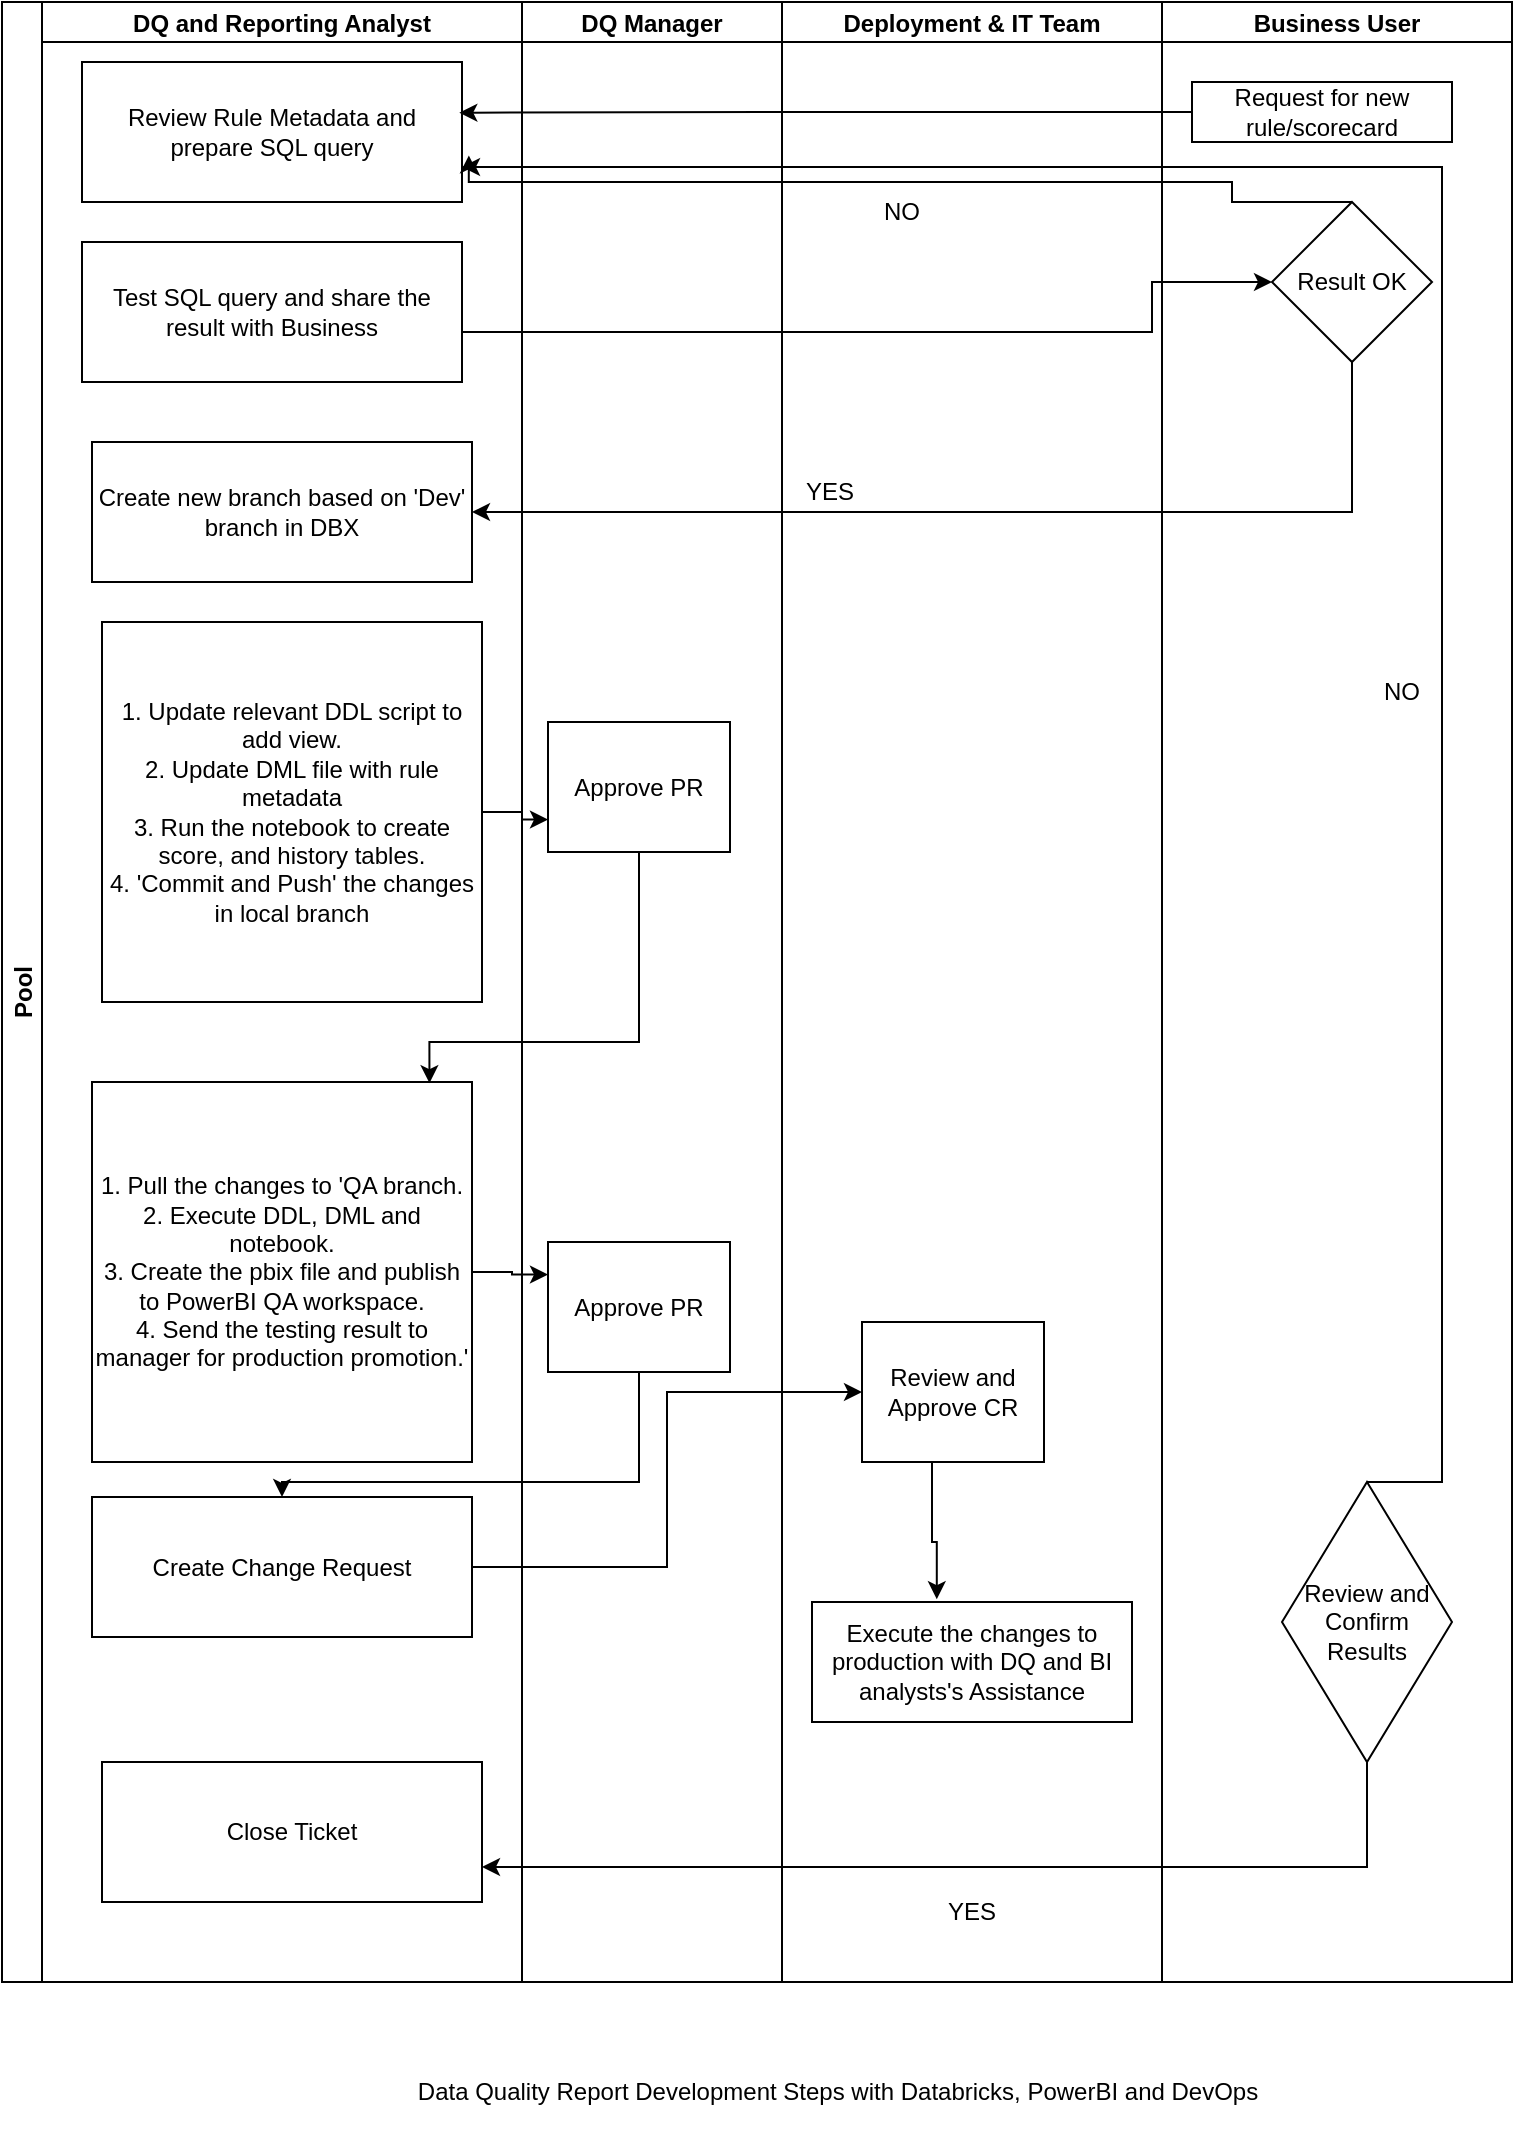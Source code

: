 <mxfile version="26.1.3">
  <diagram id="C5RBs43oDa-KdzZeNtuy" name="Page-1">
    <mxGraphModel dx="1134" dy="649" grid="1" gridSize="10" guides="1" tooltips="1" connect="1" arrows="1" fold="1" page="1" pageScale="1" pageWidth="827" pageHeight="1169" math="0" shadow="0">
      <root>
        <mxCell id="WIyWlLk6GJQsqaUBKTNV-0" />
        <mxCell id="WIyWlLk6GJQsqaUBKTNV-1" parent="WIyWlLk6GJQsqaUBKTNV-0" />
        <mxCell id="0a4aOfJggsSZIfLgrf9M-0" value="Pool" style="swimlane;childLayout=stackLayout;resizeParent=1;resizeParentMax=0;startSize=20;horizontal=0;horizontalStack=1;" vertex="1" parent="WIyWlLk6GJQsqaUBKTNV-1">
          <mxGeometry x="50" width="260" height="990" as="geometry" />
        </mxCell>
        <mxCell id="0a4aOfJggsSZIfLgrf9M-1" value="DQ and Reporting Analyst" style="swimlane;startSize=20;" vertex="1" parent="0a4aOfJggsSZIfLgrf9M-0">
          <mxGeometry x="20" width="240" height="990" as="geometry" />
        </mxCell>
        <mxCell id="0a4aOfJggsSZIfLgrf9M-5" value="Review Rule Metadata and prepare SQL query" style="rounded=0;whiteSpace=wrap;html=1;" vertex="1" parent="0a4aOfJggsSZIfLgrf9M-1">
          <mxGeometry x="20" y="30" width="190" height="70" as="geometry" />
        </mxCell>
        <mxCell id="0a4aOfJggsSZIfLgrf9M-11" value="Test SQL query and share the result with Business" style="rounded=0;whiteSpace=wrap;html=1;" vertex="1" parent="0a4aOfJggsSZIfLgrf9M-1">
          <mxGeometry x="20" y="120" width="190" height="70" as="geometry" />
        </mxCell>
        <mxCell id="0a4aOfJggsSZIfLgrf9M-16" value="Create new branch based on &#39;Dev&#39; branch in DBX" style="rounded=0;whiteSpace=wrap;html=1;" vertex="1" parent="0a4aOfJggsSZIfLgrf9M-1">
          <mxGeometry x="25" y="220" width="190" height="70" as="geometry" />
        </mxCell>
        <mxCell id="0a4aOfJggsSZIfLgrf9M-14" value="Create Change Request" style="rounded=0;whiteSpace=wrap;html=1;" vertex="1" parent="0a4aOfJggsSZIfLgrf9M-1">
          <mxGeometry x="25" y="747.5" width="190" height="70" as="geometry" />
        </mxCell>
        <mxCell id="0a4aOfJggsSZIfLgrf9M-27" value="1. Update relevant DDL script to add view.&lt;div&gt;2. Update DML file with rule metadata&lt;/div&gt;&lt;div&gt;3. Run the notebook to create score, and history tables.&lt;/div&gt;&lt;div&gt;4. &#39;Commit and Push&#39; the changes in local branch&lt;/div&gt;" style="whiteSpace=wrap;html=1;aspect=fixed;" vertex="1" parent="0a4aOfJggsSZIfLgrf9M-1">
          <mxGeometry x="30" y="310" width="190" height="190" as="geometry" />
        </mxCell>
        <mxCell id="0a4aOfJggsSZIfLgrf9M-35" value="1. Pull the changes to &#39;QA branch.&lt;div&gt;2. Execute DDL, DML and notebook.&lt;/div&gt;&lt;div&gt;3. Create the pbix file and publish to PowerBI QA workspace.&lt;/div&gt;&lt;div&gt;4. Send the testing result to manager for production promotion.&lt;span style=&quot;background-color: transparent; color: light-dark(rgb(0, 0, 0), rgb(255, 255, 255));&quot;&gt;&#39;&lt;/span&gt;&lt;/div&gt;" style="whiteSpace=wrap;html=1;aspect=fixed;" vertex="1" parent="0a4aOfJggsSZIfLgrf9M-1">
          <mxGeometry x="25" y="540" width="190" height="190" as="geometry" />
        </mxCell>
        <mxCell id="0a4aOfJggsSZIfLgrf9M-12" value="Close Ticket" style="rounded=0;whiteSpace=wrap;html=1;" vertex="1" parent="0a4aOfJggsSZIfLgrf9M-1">
          <mxGeometry x="30" y="880" width="190" height="70" as="geometry" />
        </mxCell>
        <mxCell id="0a4aOfJggsSZIfLgrf9M-8" value="Business User" style="swimlane;startSize=20;" vertex="1" parent="WIyWlLk6GJQsqaUBKTNV-1">
          <mxGeometry x="630" width="175" height="990" as="geometry" />
        </mxCell>
        <mxCell id="0a4aOfJggsSZIfLgrf9M-17" value="Result OK" style="rhombus;whiteSpace=wrap;html=1;" vertex="1" parent="0a4aOfJggsSZIfLgrf9M-8">
          <mxGeometry x="55" y="100" width="80" height="80" as="geometry" />
        </mxCell>
        <mxCell id="0a4aOfJggsSZIfLgrf9M-9" value="Request for new rule/scorecard" style="rounded=0;whiteSpace=wrap;html=1;" vertex="1" parent="0a4aOfJggsSZIfLgrf9M-8">
          <mxGeometry x="15" y="40" width="130" height="30" as="geometry" />
        </mxCell>
        <mxCell id="0a4aOfJggsSZIfLgrf9M-51" value="Review and Confirm Results" style="rhombus;whiteSpace=wrap;html=1;" vertex="1" parent="0a4aOfJggsSZIfLgrf9M-8">
          <mxGeometry x="60" y="740" width="85" height="140" as="geometry" />
        </mxCell>
        <mxCell id="0a4aOfJggsSZIfLgrf9M-56" value="NO" style="text;strokeColor=none;align=center;fillColor=none;html=1;verticalAlign=middle;whiteSpace=wrap;rounded=0;" vertex="1" parent="0a4aOfJggsSZIfLgrf9M-8">
          <mxGeometry x="90" y="330" width="60" height="30" as="geometry" />
        </mxCell>
        <mxCell id="0a4aOfJggsSZIfLgrf9M-24" style="edgeStyle=orthogonalEdgeStyle;rounded=0;orthogonalLoop=1;jettySize=auto;html=1;exitX=0.5;exitY=0;exitDx=0;exitDy=0;entryX=1.018;entryY=0.667;entryDx=0;entryDy=0;entryPerimeter=0;" edge="1" parent="WIyWlLk6GJQsqaUBKTNV-1" source="0a4aOfJggsSZIfLgrf9M-17" target="0a4aOfJggsSZIfLgrf9M-5">
          <mxGeometry relative="1" as="geometry">
            <Array as="points">
              <mxPoint x="665" y="90" />
              <mxPoint x="283" y="90" />
            </Array>
          </mxGeometry>
        </mxCell>
        <mxCell id="0a4aOfJggsSZIfLgrf9M-25" style="edgeStyle=orthogonalEdgeStyle;rounded=0;orthogonalLoop=1;jettySize=auto;html=1;entryX=0;entryY=0.5;entryDx=0;entryDy=0;" edge="1" parent="WIyWlLk6GJQsqaUBKTNV-1" source="0a4aOfJggsSZIfLgrf9M-11" target="0a4aOfJggsSZIfLgrf9M-17">
          <mxGeometry relative="1" as="geometry">
            <Array as="points">
              <mxPoint x="625" y="165" />
            </Array>
          </mxGeometry>
        </mxCell>
        <mxCell id="0a4aOfJggsSZIfLgrf9M-26" style="edgeStyle=orthogonalEdgeStyle;rounded=0;orthogonalLoop=1;jettySize=auto;html=1;exitX=0.5;exitY=1;exitDx=0;exitDy=0;entryX=1;entryY=0.5;entryDx=0;entryDy=0;" edge="1" parent="WIyWlLk6GJQsqaUBKTNV-1" source="0a4aOfJggsSZIfLgrf9M-17" target="0a4aOfJggsSZIfLgrf9M-16">
          <mxGeometry relative="1" as="geometry" />
        </mxCell>
        <mxCell id="0a4aOfJggsSZIfLgrf9M-3" value="Deployment &amp; IT Team" style="swimlane;startSize=20;" vertex="1" parent="WIyWlLk6GJQsqaUBKTNV-1">
          <mxGeometry x="440" width="190" height="990" as="geometry" />
        </mxCell>
        <mxCell id="0a4aOfJggsSZIfLgrf9M-20" value="YES" style="text;strokeColor=none;align=center;fillColor=none;html=1;verticalAlign=middle;whiteSpace=wrap;rounded=0;" vertex="1" parent="0a4aOfJggsSZIfLgrf9M-3">
          <mxGeometry x="-6" y="230" width="60" height="30" as="geometry" />
        </mxCell>
        <mxCell id="0a4aOfJggsSZIfLgrf9M-21" value="NO" style="text;strokeColor=none;align=center;fillColor=none;html=1;verticalAlign=middle;whiteSpace=wrap;rounded=0;" vertex="1" parent="0a4aOfJggsSZIfLgrf9M-3">
          <mxGeometry x="30" y="90" width="60" height="30" as="geometry" />
        </mxCell>
        <mxCell id="0a4aOfJggsSZIfLgrf9M-44" value="Review and Approve CR" style="rounded=0;whiteSpace=wrap;html=1;" vertex="1" parent="0a4aOfJggsSZIfLgrf9M-3">
          <mxGeometry x="40" y="660" width="91" height="70" as="geometry" />
        </mxCell>
        <mxCell id="0a4aOfJggsSZIfLgrf9M-47" value="Execute the changes to production with DQ and BI analysts&#39;s Assistance" style="rounded=0;whiteSpace=wrap;html=1;" vertex="1" parent="0a4aOfJggsSZIfLgrf9M-3">
          <mxGeometry x="15" y="800" width="160" height="60" as="geometry" />
        </mxCell>
        <mxCell id="0a4aOfJggsSZIfLgrf9M-50" style="edgeStyle=orthogonalEdgeStyle;rounded=0;orthogonalLoop=1;jettySize=auto;html=1;entryX=0.39;entryY=-0.023;entryDx=0;entryDy=0;entryPerimeter=0;" edge="1" parent="0a4aOfJggsSZIfLgrf9M-3" source="0a4aOfJggsSZIfLgrf9M-44" target="0a4aOfJggsSZIfLgrf9M-47">
          <mxGeometry relative="1" as="geometry">
            <Array as="points">
              <mxPoint x="75" y="770" />
              <mxPoint x="77" y="770" />
            </Array>
          </mxGeometry>
        </mxCell>
        <mxCell id="0a4aOfJggsSZIfLgrf9M-53" value="YES" style="text;strokeColor=none;align=center;fillColor=none;html=1;verticalAlign=middle;whiteSpace=wrap;rounded=0;" vertex="1" parent="0a4aOfJggsSZIfLgrf9M-3">
          <mxGeometry x="65" y="940" width="60" height="30" as="geometry" />
        </mxCell>
        <mxCell id="0a4aOfJggsSZIfLgrf9M-10" style="edgeStyle=orthogonalEdgeStyle;rounded=0;orthogonalLoop=1;jettySize=auto;html=1;entryX=0.993;entryY=0.362;entryDx=0;entryDy=0;entryPerimeter=0;" edge="1" parent="WIyWlLk6GJQsqaUBKTNV-1" source="0a4aOfJggsSZIfLgrf9M-9" target="0a4aOfJggsSZIfLgrf9M-5">
          <mxGeometry relative="1" as="geometry" />
        </mxCell>
        <mxCell id="0a4aOfJggsSZIfLgrf9M-32" style="edgeStyle=orthogonalEdgeStyle;rounded=0;orthogonalLoop=1;jettySize=auto;html=1;entryX=0;entryY=0.75;entryDx=0;entryDy=0;" edge="1" parent="WIyWlLk6GJQsqaUBKTNV-1" source="0a4aOfJggsSZIfLgrf9M-27" target="0a4aOfJggsSZIfLgrf9M-13">
          <mxGeometry relative="1" as="geometry" />
        </mxCell>
        <mxCell id="0a4aOfJggsSZIfLgrf9M-41" style="edgeStyle=orthogonalEdgeStyle;rounded=0;orthogonalLoop=1;jettySize=auto;html=1;entryX=0.888;entryY=0.003;entryDx=0;entryDy=0;entryPerimeter=0;" edge="1" parent="WIyWlLk6GJQsqaUBKTNV-1" source="0a4aOfJggsSZIfLgrf9M-13" target="0a4aOfJggsSZIfLgrf9M-35">
          <mxGeometry relative="1" as="geometry">
            <Array as="points">
              <mxPoint x="368" y="520" />
              <mxPoint x="264" y="520" />
            </Array>
          </mxGeometry>
        </mxCell>
        <mxCell id="0a4aOfJggsSZIfLgrf9M-42" style="edgeStyle=orthogonalEdgeStyle;rounded=0;orthogonalLoop=1;jettySize=auto;html=1;entryX=0;entryY=0.25;entryDx=0;entryDy=0;" edge="1" parent="WIyWlLk6GJQsqaUBKTNV-1" source="0a4aOfJggsSZIfLgrf9M-35" target="0a4aOfJggsSZIfLgrf9M-39">
          <mxGeometry relative="1" as="geometry" />
        </mxCell>
        <mxCell id="0a4aOfJggsSZIfLgrf9M-43" style="edgeStyle=orthogonalEdgeStyle;rounded=0;orthogonalLoop=1;jettySize=auto;html=1;" edge="1" parent="WIyWlLk6GJQsqaUBKTNV-1" source="0a4aOfJggsSZIfLgrf9M-39" target="0a4aOfJggsSZIfLgrf9M-14">
          <mxGeometry relative="1" as="geometry">
            <Array as="points">
              <mxPoint x="368" y="740" />
              <mxPoint x="190" y="740" />
            </Array>
          </mxGeometry>
        </mxCell>
        <mxCell id="0a4aOfJggsSZIfLgrf9M-2" value="DQ Manager" style="swimlane;startSize=20;" vertex="1" parent="WIyWlLk6GJQsqaUBKTNV-1">
          <mxGeometry x="310" width="130" height="990" as="geometry" />
        </mxCell>
        <mxCell id="0a4aOfJggsSZIfLgrf9M-13" value="Approve PR" style="rounded=0;whiteSpace=wrap;html=1;" vertex="1" parent="0a4aOfJggsSZIfLgrf9M-2">
          <mxGeometry x="13" y="360" width="91" height="65" as="geometry" />
        </mxCell>
        <mxCell id="0a4aOfJggsSZIfLgrf9M-39" value="Approve PR" style="rounded=0;whiteSpace=wrap;html=1;" vertex="1" parent="0a4aOfJggsSZIfLgrf9M-2">
          <mxGeometry x="13" y="620" width="91" height="65" as="geometry" />
        </mxCell>
        <mxCell id="0a4aOfJggsSZIfLgrf9M-46" style="edgeStyle=orthogonalEdgeStyle;rounded=0;orthogonalLoop=1;jettySize=auto;html=1;entryX=0;entryY=0.5;entryDx=0;entryDy=0;" edge="1" parent="WIyWlLk6GJQsqaUBKTNV-1" source="0a4aOfJggsSZIfLgrf9M-14" target="0a4aOfJggsSZIfLgrf9M-44">
          <mxGeometry relative="1" as="geometry" />
        </mxCell>
        <mxCell id="0a4aOfJggsSZIfLgrf9M-52" style="edgeStyle=orthogonalEdgeStyle;rounded=0;orthogonalLoop=1;jettySize=auto;html=1;entryX=1;entryY=0.75;entryDx=0;entryDy=0;" edge="1" parent="WIyWlLk6GJQsqaUBKTNV-1" source="0a4aOfJggsSZIfLgrf9M-51" target="0a4aOfJggsSZIfLgrf9M-12">
          <mxGeometry relative="1" as="geometry">
            <Array as="points">
              <mxPoint x="733" y="933" />
            </Array>
          </mxGeometry>
        </mxCell>
        <mxCell id="0a4aOfJggsSZIfLgrf9M-55" style="edgeStyle=orthogonalEdgeStyle;rounded=0;orthogonalLoop=1;jettySize=auto;html=1;entryX=1;entryY=0.75;entryDx=0;entryDy=0;exitX=0.5;exitY=0;exitDx=0;exitDy=0;" edge="1" parent="WIyWlLk6GJQsqaUBKTNV-1" source="0a4aOfJggsSZIfLgrf9M-51" target="0a4aOfJggsSZIfLgrf9M-5">
          <mxGeometry relative="1" as="geometry">
            <mxPoint x="760" y="720" as="sourcePoint" />
            <Array as="points">
              <mxPoint x="770" y="740" />
              <mxPoint x="770" y="83" />
            </Array>
          </mxGeometry>
        </mxCell>
        <mxCell id="0a4aOfJggsSZIfLgrf9M-57" value="Data Quality Report Development Steps with Databricks, PowerBI and DevOps" style="text;strokeColor=none;align=center;fillColor=none;html=1;verticalAlign=middle;whiteSpace=wrap;rounded=0;" vertex="1" parent="WIyWlLk6GJQsqaUBKTNV-1">
          <mxGeometry x="250" y="1020" width="436" height="50" as="geometry" />
        </mxCell>
      </root>
    </mxGraphModel>
  </diagram>
</mxfile>
